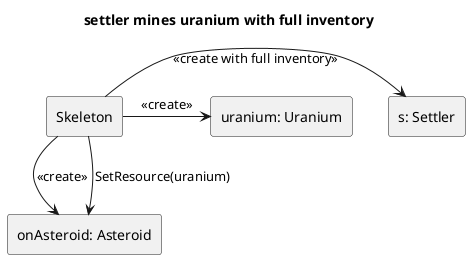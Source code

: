@startuml

skinparam SequenceLifeLineBackgroundColor LightYellow

title "settler mines uranium with full inventory"

rectangle "s: Settler" as settler
rectangle "onAsteroid: Asteroid" as onAsteroid
rectangle "uranium: Uranium" as uranium
rectangle "Skeleton" as skeleton

skeleton->settler : <<create with full inventory>>
skeleton->onAsteroid: <<create>>
skeleton->uranium: <<create>>

skeleton-down->onAsteroid: SetResource(uranium)


@enduml